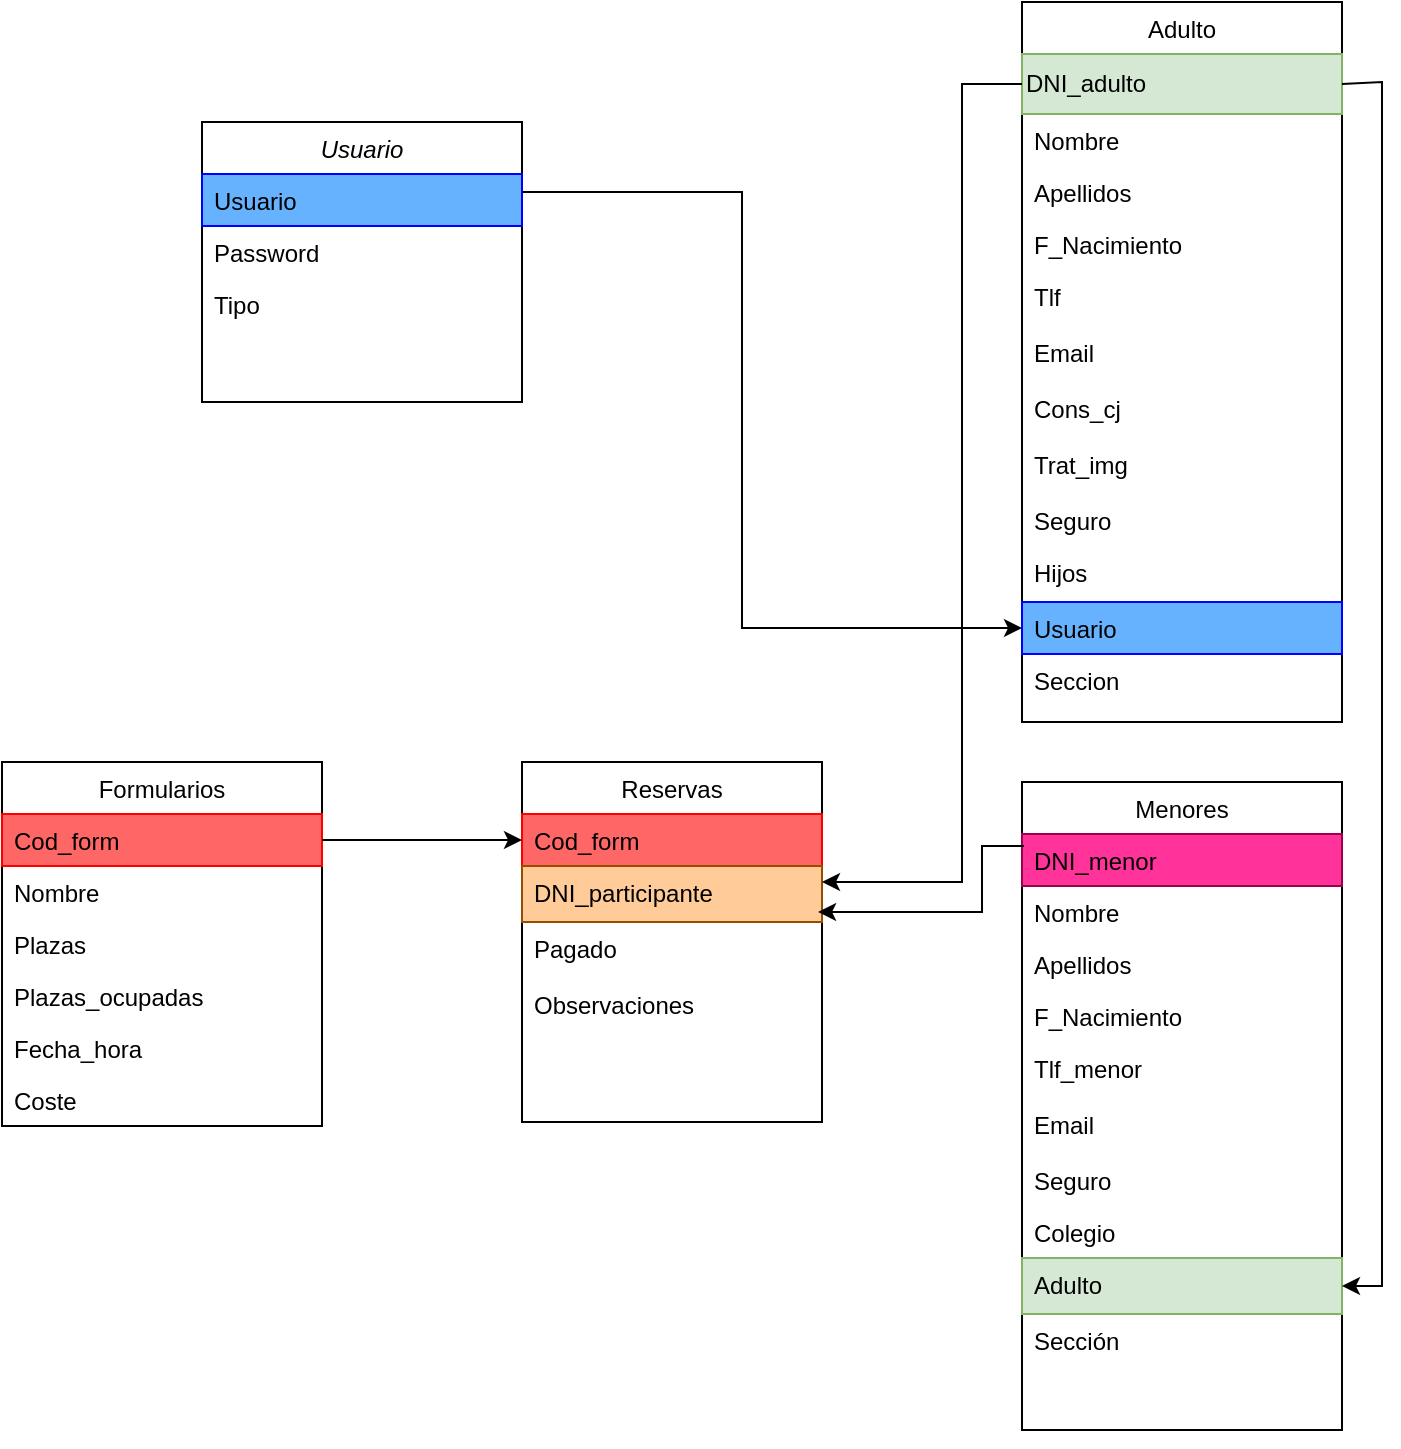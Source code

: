 <mxfile version="21.2.9" type="google">
  <diagram id="C5RBs43oDa-KdzZeNtuy" name="Page-1">
    <mxGraphModel grid="1" page="1" gridSize="10" guides="1" tooltips="1" connect="1" arrows="1" fold="1" pageScale="1" pageWidth="827" pageHeight="1169" math="0" shadow="0">
      <root>
        <mxCell id="WIyWlLk6GJQsqaUBKTNV-0" />
        <mxCell id="WIyWlLk6GJQsqaUBKTNV-1" parent="WIyWlLk6GJQsqaUBKTNV-0" />
        <mxCell id="I6B_jcTm8_qFlOl3VQzl-46" style="edgeStyle=orthogonalEdgeStyle;rounded=0;orthogonalLoop=1;jettySize=auto;html=1;entryX=1;entryY=0.5;entryDx=0;entryDy=0;" edge="1" parent="WIyWlLk6GJQsqaUBKTNV-1">
          <mxGeometry relative="1" as="geometry">
            <mxPoint x="780" y="91" as="sourcePoint" />
          </mxGeometry>
        </mxCell>
        <mxCell id="1voPp9X9pCkuJewtQpr7-0" value="Usuario" style="swimlane;fontStyle=2;align=center;verticalAlign=top;childLayout=stackLayout;horizontal=1;startSize=26;horizontalStack=0;resizeParent=1;resizeLast=0;collapsible=1;marginBottom=0;rounded=0;shadow=0;strokeWidth=1;" vertex="1" parent="WIyWlLk6GJQsqaUBKTNV-1">
          <mxGeometry x="50" y="710" width="160" height="140" as="geometry">
            <mxRectangle x="230" y="140" width="160" height="26" as="alternateBounds" />
          </mxGeometry>
        </mxCell>
        <mxCell id="1voPp9X9pCkuJewtQpr7-3" value="Usuario" style="text;align=left;verticalAlign=top;spacingLeft=4;spacingRight=4;overflow=hidden;rotatable=0;points=[[0,0.5],[1,0.5]];portConstraint=eastwest;strokeColor=#0000FF;fillColor=#66B2FF;" vertex="1" parent="1voPp9X9pCkuJewtQpr7-0">
          <mxGeometry y="26" width="160" height="26" as="geometry" />
        </mxCell>
        <mxCell id="1voPp9X9pCkuJewtQpr7-4" value="Password" style="text;align=left;verticalAlign=top;spacingLeft=4;spacingRight=4;overflow=hidden;rotatable=0;points=[[0,0.5],[1,0.5]];portConstraint=eastwest;rounded=0;shadow=0;html=0;" vertex="1" parent="1voPp9X9pCkuJewtQpr7-0">
          <mxGeometry y="52" width="160" height="26" as="geometry" />
        </mxCell>
        <mxCell id="dVEOsDNGFBh9mlG7YrAl-2" value="Tipo" style="text;align=left;verticalAlign=top;spacingLeft=4;spacingRight=4;overflow=hidden;rotatable=0;points=[[0,0.5],[1,0.5]];portConstraint=eastwest;rounded=0;shadow=0;html=0;" vertex="1" parent="1voPp9X9pCkuJewtQpr7-0">
          <mxGeometry y="78" width="160" height="26" as="geometry" />
        </mxCell>
        <mxCell id="1voPp9X9pCkuJewtQpr7-13" value="Adulto" style="swimlane;fontStyle=0;align=center;verticalAlign=top;childLayout=stackLayout;horizontal=1;startSize=26;horizontalStack=0;resizeParent=1;resizeLast=0;collapsible=1;marginBottom=0;rounded=0;shadow=0;strokeWidth=1;" vertex="1" parent="WIyWlLk6GJQsqaUBKTNV-1">
          <mxGeometry x="460" y="650" width="160" height="360" as="geometry">
            <mxRectangle x="550" y="140" width="160" height="26" as="alternateBounds" />
          </mxGeometry>
        </mxCell>
        <mxCell id="Uu1_CgC3zNH5Ib-ImIgO-26" value="DNI_adulto" style="text;html=1;strokeColor=#82b366;fillColor=#d5e8d4;align=left;verticalAlign=middle;whiteSpace=wrap;rounded=0;" vertex="1" parent="1voPp9X9pCkuJewtQpr7-13">
          <mxGeometry y="26" width="160" height="30" as="geometry" />
        </mxCell>
        <mxCell id="1voPp9X9pCkuJewtQpr7-14" value="Nombre" style="text;align=left;verticalAlign=top;spacingLeft=4;spacingRight=4;overflow=hidden;rotatable=0;points=[[0,0.5],[1,0.5]];portConstraint=eastwest;" vertex="1" parent="1voPp9X9pCkuJewtQpr7-13">
          <mxGeometry y="56" width="160" height="26" as="geometry" />
        </mxCell>
        <mxCell id="1voPp9X9pCkuJewtQpr7-15" value="Apellidos" style="text;align=left;verticalAlign=top;spacingLeft=4;spacingRight=4;overflow=hidden;rotatable=0;points=[[0,0.5],[1,0.5]];portConstraint=eastwest;rounded=0;shadow=0;html=0;" vertex="1" parent="1voPp9X9pCkuJewtQpr7-13">
          <mxGeometry y="82" width="160" height="26" as="geometry" />
        </mxCell>
        <mxCell id="1voPp9X9pCkuJewtQpr7-17" value="F_Nacimiento" style="text;align=left;verticalAlign=top;spacingLeft=4;spacingRight=4;overflow=hidden;rotatable=0;points=[[0,0.5],[1,0.5]];portConstraint=eastwest;rounded=0;shadow=0;html=0;" vertex="1" parent="1voPp9X9pCkuJewtQpr7-13">
          <mxGeometry y="108" width="160" height="26" as="geometry" />
        </mxCell>
        <mxCell id="1voPp9X9pCkuJewtQpr7-20" value="Tlf" style="text;align=left;verticalAlign=top;spacingLeft=4;spacingRight=4;overflow=hidden;rotatable=0;points=[[0,0.5],[1,0.5]];portConstraint=eastwest;" vertex="1" parent="1voPp9X9pCkuJewtQpr7-13">
          <mxGeometry y="134" width="160" height="28" as="geometry" />
        </mxCell>
        <mxCell id="1voPp9X9pCkuJewtQpr7-21" value="Email" style="text;align=left;verticalAlign=top;spacingLeft=4;spacingRight=4;overflow=hidden;rotatable=0;points=[[0,0.5],[1,0.5]];portConstraint=eastwest;" vertex="1" parent="1voPp9X9pCkuJewtQpr7-13">
          <mxGeometry y="162" width="160" height="28" as="geometry" />
        </mxCell>
        <mxCell id="Uu1_CgC3zNH5Ib-ImIgO-3" value="Cons_cj" style="text;align=left;verticalAlign=top;spacingLeft=4;spacingRight=4;overflow=hidden;rotatable=0;points=[[0,0.5],[1,0.5]];portConstraint=eastwest;" vertex="1" parent="1voPp9X9pCkuJewtQpr7-13">
          <mxGeometry y="190" width="160" height="28" as="geometry" />
        </mxCell>
        <mxCell id="Uu1_CgC3zNH5Ib-ImIgO-6" value="Trat_img" style="text;align=left;verticalAlign=top;spacingLeft=4;spacingRight=4;overflow=hidden;rotatable=0;points=[[0,0.5],[1,0.5]];portConstraint=eastwest;" vertex="1" parent="1voPp9X9pCkuJewtQpr7-13">
          <mxGeometry y="218" width="160" height="28" as="geometry" />
        </mxCell>
        <mxCell id="dVEOsDNGFBh9mlG7YrAl-3" value="Seguro" style="text;align=left;verticalAlign=top;spacingLeft=4;spacingRight=4;overflow=hidden;rotatable=0;points=[[0,0.5],[1,0.5]];portConstraint=eastwest;rounded=0;shadow=0;html=0;" vertex="1" parent="1voPp9X9pCkuJewtQpr7-13">
          <mxGeometry y="246" width="160" height="26" as="geometry" />
        </mxCell>
        <mxCell id="Uu1_CgC3zNH5Ib-ImIgO-29" value="Hijos" style="text;align=left;verticalAlign=top;spacingLeft=4;spacingRight=4;overflow=hidden;rotatable=0;points=[[0,0.5],[1,0.5]];portConstraint=eastwest;" vertex="1" parent="1voPp9X9pCkuJewtQpr7-13">
          <mxGeometry y="272" width="160" height="28" as="geometry" />
        </mxCell>
        <mxCell id="Uu1_CgC3zNH5Ib-ImIgO-0" value="Usuario" style="text;align=left;verticalAlign=top;spacingLeft=4;spacingRight=4;overflow=hidden;rotatable=0;points=[[0,0.5],[1,0.5]];portConstraint=eastwest;strokeColor=#0000FF;fillColor=#66B2FF;" vertex="1" parent="1voPp9X9pCkuJewtQpr7-13">
          <mxGeometry y="300" width="160" height="26" as="geometry" />
        </mxCell>
        <mxCell id="bPIXksWT5RaXUjAwcNli-0" value="Seccion" style="text;align=left;verticalAlign=top;spacingLeft=4;spacingRight=4;overflow=hidden;rotatable=0;points=[[0,0.5],[1,0.5]];portConstraint=eastwest;" vertex="1" parent="1voPp9X9pCkuJewtQpr7-13">
          <mxGeometry y="326" width="160" height="28" as="geometry" />
        </mxCell>
        <mxCell id="1voPp9X9pCkuJewtQpr7-24" value="Menores" style="swimlane;fontStyle=0;align=center;verticalAlign=top;childLayout=stackLayout;horizontal=1;startSize=26;horizontalStack=0;resizeParent=1;resizeLast=0;collapsible=1;marginBottom=0;rounded=0;shadow=0;strokeWidth=1;" vertex="1" parent="WIyWlLk6GJQsqaUBKTNV-1">
          <mxGeometry x="460" y="1040" width="160" height="324" as="geometry">
            <mxRectangle x="550" y="140" width="160" height="26" as="alternateBounds" />
          </mxGeometry>
        </mxCell>
        <mxCell id="1voPp9X9pCkuJewtQpr7-27" value="DNI_menor" style="text;align=left;verticalAlign=top;spacingLeft=4;spacingRight=4;overflow=hidden;rotatable=0;points=[[0,0.5],[1,0.5]];portConstraint=eastwest;rounded=0;shadow=0;html=0;fillColor=#FF3399;strokeColor=#99004D;" vertex="1" parent="1voPp9X9pCkuJewtQpr7-24">
          <mxGeometry y="26" width="160" height="26" as="geometry" />
        </mxCell>
        <mxCell id="1voPp9X9pCkuJewtQpr7-25" value="Nombre" style="text;align=left;verticalAlign=top;spacingLeft=4;spacingRight=4;overflow=hidden;rotatable=0;points=[[0,0.5],[1,0.5]];portConstraint=eastwest;" vertex="1" parent="1voPp9X9pCkuJewtQpr7-24">
          <mxGeometry y="52" width="160" height="26" as="geometry" />
        </mxCell>
        <mxCell id="1voPp9X9pCkuJewtQpr7-26" value="Apellidos" style="text;align=left;verticalAlign=top;spacingLeft=4;spacingRight=4;overflow=hidden;rotatable=0;points=[[0,0.5],[1,0.5]];portConstraint=eastwest;rounded=0;shadow=0;html=0;" vertex="1" parent="1voPp9X9pCkuJewtQpr7-24">
          <mxGeometry y="78" width="160" height="26" as="geometry" />
        </mxCell>
        <mxCell id="1voPp9X9pCkuJewtQpr7-28" value="F_Nacimiento" style="text;align=left;verticalAlign=top;spacingLeft=4;spacingRight=4;overflow=hidden;rotatable=0;points=[[0,0.5],[1,0.5]];portConstraint=eastwest;rounded=0;shadow=0;html=0;" vertex="1" parent="1voPp9X9pCkuJewtQpr7-24">
          <mxGeometry y="104" width="160" height="26" as="geometry" />
        </mxCell>
        <mxCell id="1voPp9X9pCkuJewtQpr7-31" value="Tlf_menor" style="text;align=left;verticalAlign=top;spacingLeft=4;spacingRight=4;overflow=hidden;rotatable=0;points=[[0,0.5],[1,0.5]];portConstraint=eastwest;" vertex="1" parent="1voPp9X9pCkuJewtQpr7-24">
          <mxGeometry y="130" width="160" height="28" as="geometry" />
        </mxCell>
        <mxCell id="1voPp9X9pCkuJewtQpr7-32" value="Email" style="text;align=left;verticalAlign=top;spacingLeft=4;spacingRight=4;overflow=hidden;rotatable=0;points=[[0,0.5],[1,0.5]];portConstraint=eastwest;" vertex="1" parent="1voPp9X9pCkuJewtQpr7-24">
          <mxGeometry y="158" width="160" height="28" as="geometry" />
        </mxCell>
        <mxCell id="1voPp9X9pCkuJewtQpr7-29" value="Seguro" style="text;align=left;verticalAlign=top;spacingLeft=4;spacingRight=4;overflow=hidden;rotatable=0;points=[[0,0.5],[1,0.5]];portConstraint=eastwest;rounded=0;shadow=0;html=0;" vertex="1" parent="1voPp9X9pCkuJewtQpr7-24">
          <mxGeometry y="186" width="160" height="26" as="geometry" />
        </mxCell>
        <mxCell id="1voPp9X9pCkuJewtQpr7-30" value="Colegio" style="text;align=left;verticalAlign=top;spacingLeft=4;spacingRight=4;overflow=hidden;rotatable=0;points=[[0,0.5],[1,0.5]];portConstraint=eastwest;" vertex="1" parent="1voPp9X9pCkuJewtQpr7-24">
          <mxGeometry y="212" width="160" height="26" as="geometry" />
        </mxCell>
        <mxCell id="1voPp9X9pCkuJewtQpr7-33" value="Adulto" style="text;align=left;verticalAlign=top;spacingLeft=4;spacingRight=4;overflow=hidden;rotatable=0;points=[[0,0.5],[1,0.5]];portConstraint=eastwest;fillColor=#d5e8d4;strokeColor=#82b366;" vertex="1" parent="1voPp9X9pCkuJewtQpr7-24">
          <mxGeometry y="238" width="160" height="28" as="geometry" />
        </mxCell>
        <mxCell id="Uu1_CgC3zNH5Ib-ImIgO-5" value="Sección" style="text;align=left;verticalAlign=top;spacingLeft=4;spacingRight=4;overflow=hidden;rotatable=0;points=[[0,0.5],[1,0.5]];portConstraint=eastwest;" vertex="1" parent="1voPp9X9pCkuJewtQpr7-24">
          <mxGeometry y="266" width="160" height="28" as="geometry" />
        </mxCell>
        <mxCell id="Uu1_CgC3zNH5Ib-ImIgO-4" style="edgeStyle=orthogonalEdgeStyle;rounded=0;orthogonalLoop=1;jettySize=auto;html=1;exitX=0.5;exitY=1;exitDx=0;exitDy=0;entryX=0.5;entryY=1;entryDx=0;entryDy=0;" edge="1" parent="1voPp9X9pCkuJewtQpr7-24" source="1voPp9X9pCkuJewtQpr7-24">
          <mxGeometry relative="1" as="geometry">
            <mxPoint x="80" y="324" as="targetPoint" />
          </mxGeometry>
        </mxCell>
        <mxCell id="Uu1_CgC3zNH5Ib-ImIgO-7" value="Reservas" style="swimlane;fontStyle=0;align=center;verticalAlign=top;childLayout=stackLayout;horizontal=1;startSize=26;horizontalStack=0;resizeParent=1;resizeLast=0;collapsible=1;marginBottom=0;rounded=0;shadow=0;strokeWidth=1;" vertex="1" parent="WIyWlLk6GJQsqaUBKTNV-1">
          <mxGeometry x="210" y="1030" width="150" height="180" as="geometry">
            <mxRectangle x="550" y="140" width="160" height="26" as="alternateBounds" />
          </mxGeometry>
        </mxCell>
        <mxCell id="Uu1_CgC3zNH5Ib-ImIgO-8" value="Cod_form" style="text;align=left;verticalAlign=top;spacingLeft=4;spacingRight=4;overflow=hidden;rotatable=0;points=[[0,0.5],[1,0.5]];portConstraint=eastwest;fillColor=#FF6666;strokeColor=#FF0000;shadow=0;" vertex="1" parent="Uu1_CgC3zNH5Ib-ImIgO-7">
          <mxGeometry y="26" width="150" height="26" as="geometry" />
        </mxCell>
        <mxCell id="dVEOsDNGFBh9mlG7YrAl-0" value="DNI_participante" style="text;align=left;verticalAlign=top;spacingLeft=4;spacingRight=4;overflow=hidden;rotatable=0;points=[[0,0.5],[1,0.5]];portConstraint=eastwest;strokeColor=#994C00;fillColor=#FFCC99;" vertex="1" parent="Uu1_CgC3zNH5Ib-ImIgO-7">
          <mxGeometry y="52" width="150" height="28" as="geometry" />
        </mxCell>
        <mxCell id="Uu1_CgC3zNH5Ib-ImIgO-11" value="Pagado" style="text;align=left;verticalAlign=top;spacingLeft=4;spacingRight=4;overflow=hidden;rotatable=0;points=[[0,0.5],[1,0.5]];portConstraint=eastwest;" vertex="1" parent="Uu1_CgC3zNH5Ib-ImIgO-7">
          <mxGeometry y="80" width="150" height="28" as="geometry" />
        </mxCell>
        <mxCell id="Uu1_CgC3zNH5Ib-ImIgO-12" value="Observaciones" style="text;align=left;verticalAlign=top;spacingLeft=4;spacingRight=4;overflow=hidden;rotatable=0;points=[[0,0.5],[1,0.5]];portConstraint=eastwest;" vertex="1" parent="Uu1_CgC3zNH5Ib-ImIgO-7">
          <mxGeometry y="108" width="150" height="28" as="geometry" />
        </mxCell>
        <mxCell id="Uu1_CgC3zNH5Ib-ImIgO-14" value="" style="endArrow=classic;html=1;rounded=0;exitX=0.006;exitY=0.231;exitDx=0;exitDy=0;exitPerimeter=0;entryX=0.987;entryY=0.821;entryDx=0;entryDy=0;entryPerimeter=0;" edge="1" parent="WIyWlLk6GJQsqaUBKTNV-1" source="1voPp9X9pCkuJewtQpr7-27" target="dVEOsDNGFBh9mlG7YrAl-0">
          <mxGeometry width="50" height="50" relative="1" as="geometry">
            <mxPoint x="300" y="980" as="sourcePoint" />
            <mxPoint x="360" y="1095" as="targetPoint" />
            <Array as="points">
              <mxPoint x="440" y="1072" />
              <mxPoint x="440" y="1105" />
              <mxPoint x="390" y="1105" />
            </Array>
          </mxGeometry>
        </mxCell>
        <mxCell id="Uu1_CgC3zNH5Ib-ImIgO-15" value="" style="endArrow=classic;html=1;rounded=0;exitX=1;exitY=0.25;exitDx=0;exitDy=0;entryX=0;entryY=0.5;entryDx=0;entryDy=0;" edge="1" parent="WIyWlLk6GJQsqaUBKTNV-1" source="1voPp9X9pCkuJewtQpr7-0" target="Uu1_CgC3zNH5Ib-ImIgO-0">
          <mxGeometry width="50" height="50" relative="1" as="geometry">
            <mxPoint x="300" y="980" as="sourcePoint" />
            <mxPoint x="450" y="970" as="targetPoint" />
            <Array as="points">
              <mxPoint x="320" y="745" />
              <mxPoint x="320" y="963" />
            </Array>
          </mxGeometry>
        </mxCell>
        <mxCell id="Uu1_CgC3zNH5Ib-ImIgO-16" value="Formularios" style="swimlane;fontStyle=0;align=center;verticalAlign=top;childLayout=stackLayout;horizontal=1;startSize=26;horizontalStack=0;resizeParent=1;resizeLast=0;collapsible=1;marginBottom=0;rounded=0;shadow=0;strokeWidth=1;" vertex="1" parent="WIyWlLk6GJQsqaUBKTNV-1">
          <mxGeometry x="-50" y="1030" width="160" height="182" as="geometry">
            <mxRectangle x="550" y="140" width="160" height="26" as="alternateBounds" />
          </mxGeometry>
        </mxCell>
        <mxCell id="Uu1_CgC3zNH5Ib-ImIgO-24" value="Cod_form" style="text;align=left;verticalAlign=top;spacingLeft=4;spacingRight=4;overflow=hidden;rotatable=0;points=[[0,0.5],[1,0.5]];portConstraint=eastwest;fillColor=#FF6666;strokeColor=#FF0000;shadow=0;" vertex="1" parent="Uu1_CgC3zNH5Ib-ImIgO-16">
          <mxGeometry y="26" width="160" height="26" as="geometry" />
        </mxCell>
        <mxCell id="Uu1_CgC3zNH5Ib-ImIgO-18" value="Nombre" style="text;align=left;verticalAlign=top;spacingLeft=4;spacingRight=4;overflow=hidden;rotatable=0;points=[[0,0.5],[1,0.5]];portConstraint=eastwest;" vertex="1" parent="Uu1_CgC3zNH5Ib-ImIgO-16">
          <mxGeometry y="52" width="160" height="26" as="geometry" />
        </mxCell>
        <mxCell id="Uu1_CgC3zNH5Ib-ImIgO-19" value="Plazas" style="text;align=left;verticalAlign=top;spacingLeft=4;spacingRight=4;overflow=hidden;rotatable=0;points=[[0,0.5],[1,0.5]];portConstraint=eastwest;rounded=0;shadow=0;html=0;" vertex="1" parent="Uu1_CgC3zNH5Ib-ImIgO-16">
          <mxGeometry y="78" width="160" height="26" as="geometry" />
        </mxCell>
        <mxCell id="Uu1_CgC3zNH5Ib-ImIgO-20" value="Plazas_ocupadas" style="text;align=left;verticalAlign=top;spacingLeft=4;spacingRight=4;overflow=hidden;rotatable=0;points=[[0,0.5],[1,0.5]];portConstraint=eastwest;rounded=0;shadow=0;html=0;" vertex="1" parent="Uu1_CgC3zNH5Ib-ImIgO-16">
          <mxGeometry y="104" width="160" height="26" as="geometry" />
        </mxCell>
        <mxCell id="Uu1_CgC3zNH5Ib-ImIgO-21" value="Fecha_hora" style="text;align=left;verticalAlign=top;spacingLeft=4;spacingRight=4;overflow=hidden;rotatable=0;points=[[0,0.5],[1,0.5]];portConstraint=eastwest;" vertex="1" parent="Uu1_CgC3zNH5Ib-ImIgO-16">
          <mxGeometry y="130" width="160" height="26" as="geometry" />
        </mxCell>
        <mxCell id="Uu1_CgC3zNH5Ib-ImIgO-22" value="Coste" style="text;align=left;verticalAlign=top;spacingLeft=4;spacingRight=4;overflow=hidden;rotatable=0;points=[[0,0.5],[1,0.5]];portConstraint=eastwest;" vertex="1" parent="Uu1_CgC3zNH5Ib-ImIgO-16">
          <mxGeometry y="156" width="160" height="26" as="geometry" />
        </mxCell>
        <mxCell id="Uu1_CgC3zNH5Ib-ImIgO-25" value="" style="endArrow=classic;html=1;rounded=0;exitX=1;exitY=0.5;exitDx=0;exitDy=0;entryX=0;entryY=0.5;entryDx=0;entryDy=0;" edge="1" parent="WIyWlLk6GJQsqaUBKTNV-1" source="Uu1_CgC3zNH5Ib-ImIgO-24" target="Uu1_CgC3zNH5Ib-ImIgO-8">
          <mxGeometry width="50" height="50" relative="1" as="geometry">
            <mxPoint x="300" y="1100" as="sourcePoint" />
            <mxPoint x="350" y="1050" as="targetPoint" />
          </mxGeometry>
        </mxCell>
        <mxCell id="Uu1_CgC3zNH5Ib-ImIgO-27" value="" style="endArrow=classic;html=1;rounded=0;exitX=1;exitY=0.5;exitDx=0;exitDy=0;entryX=1;entryY=0.5;entryDx=0;entryDy=0;" edge="1" parent="WIyWlLk6GJQsqaUBKTNV-1" source="Uu1_CgC3zNH5Ib-ImIgO-26" target="1voPp9X9pCkuJewtQpr7-33">
          <mxGeometry width="50" height="50" relative="1" as="geometry">
            <mxPoint x="300" y="940" as="sourcePoint" />
            <mxPoint x="350" y="890" as="targetPoint" />
            <Array as="points">
              <mxPoint x="640" y="690" />
              <mxPoint x="640" y="1030" />
              <mxPoint x="640" y="1292" />
            </Array>
          </mxGeometry>
        </mxCell>
        <mxCell id="Uu1_CgC3zNH5Ib-ImIgO-28" value="" style="endArrow=classic;html=1;rounded=0;exitX=0;exitY=0.5;exitDx=0;exitDy=0;" edge="1" parent="WIyWlLk6GJQsqaUBKTNV-1" source="Uu1_CgC3zNH5Ib-ImIgO-26">
          <mxGeometry width="50" height="50" relative="1" as="geometry">
            <mxPoint x="300" y="980" as="sourcePoint" />
            <mxPoint x="360" y="1090" as="targetPoint" />
            <Array as="points">
              <mxPoint x="430" y="691" />
              <mxPoint x="430" y="1090" />
              <mxPoint x="390" y="1090" />
            </Array>
          </mxGeometry>
        </mxCell>
      </root>
    </mxGraphModel>
  </diagram>
</mxfile>
